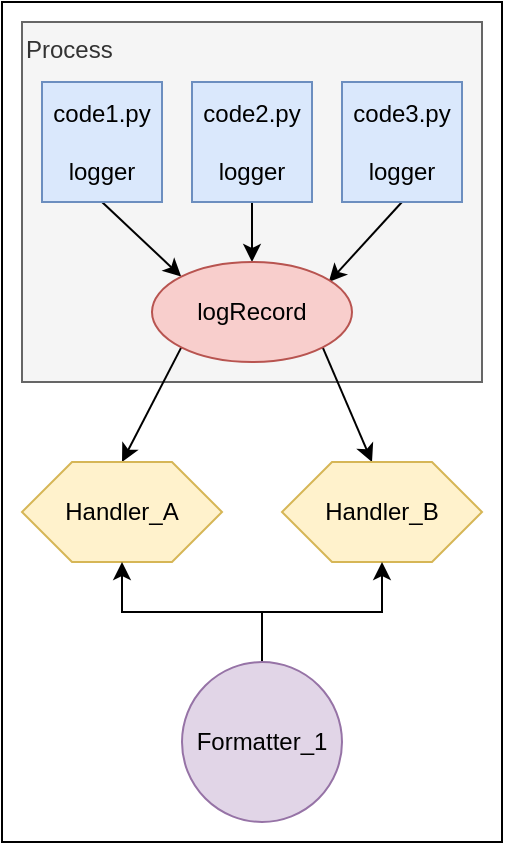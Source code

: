 <mxfile version="12.1.7" type="device" pages="1"><diagram id="JbPzowx991gLm0brOGTV" name="Page-1"><mxGraphModel dx="750" dy="555" grid="1" gridSize="10" guides="1" tooltips="1" connect="1" arrows="1" fold="1" page="1" pageScale="1" pageWidth="827" pageHeight="1169" math="0" shadow="0"><root><mxCell id="0"/><mxCell id="1" parent="0"/><mxCell id="teM2gEXsFq0yYFGrKH9_-1" value="" style="rounded=0;whiteSpace=wrap;html=1;" parent="1" vertex="1"><mxGeometry x="230" y="230" width="250" height="420" as="geometry"/></mxCell><mxCell id="jIfZm5OwpBcb17oOHQUh-1" value="Process" style="rounded=0;whiteSpace=wrap;html=1;align=left;verticalAlign=top;fillColor=#f5f5f5;strokeColor=#666666;fontColor=#333333;" parent="1" vertex="1"><mxGeometry x="240" y="240" width="230" height="180" as="geometry"/></mxCell><mxCell id="jIfZm5OwpBcb17oOHQUh-9" style="rounded=0;orthogonalLoop=1;jettySize=auto;html=1;exitX=0.5;exitY=1;exitDx=0;exitDy=0;entryX=0;entryY=0;entryDx=0;entryDy=0;" parent="1" source="jIfZm5OwpBcb17oOHQUh-2" target="jIfZm5OwpBcb17oOHQUh-5" edge="1"><mxGeometry relative="1" as="geometry"/></mxCell><mxCell id="jIfZm5OwpBcb17oOHQUh-2" value="code1.py&lt;br&gt;&lt;br&gt;logger" style="rounded=0;whiteSpace=wrap;html=1;fillColor=#dae8fc;strokeColor=#6c8ebf;" parent="1" vertex="1"><mxGeometry x="250" y="270" width="60" height="60" as="geometry"/></mxCell><mxCell id="jIfZm5OwpBcb17oOHQUh-10" style="edgeStyle=none;rounded=0;orthogonalLoop=1;jettySize=auto;html=1;exitX=0.5;exitY=1;exitDx=0;exitDy=0;entryX=0.5;entryY=0;entryDx=0;entryDy=0;" parent="1" source="jIfZm5OwpBcb17oOHQUh-3" target="jIfZm5OwpBcb17oOHQUh-5" edge="1"><mxGeometry relative="1" as="geometry"/></mxCell><mxCell id="jIfZm5OwpBcb17oOHQUh-3" value="code2.py&lt;br&gt;&lt;br&gt;logger" style="rounded=0;whiteSpace=wrap;html=1;fillColor=#dae8fc;strokeColor=#6c8ebf;" parent="1" vertex="1"><mxGeometry x="325" y="270" width="60" height="60" as="geometry"/></mxCell><mxCell id="jIfZm5OwpBcb17oOHQUh-11" style="edgeStyle=none;rounded=0;orthogonalLoop=1;jettySize=auto;html=1;exitX=0.5;exitY=1;exitDx=0;exitDy=0;entryX=0.884;entryY=0.2;entryDx=0;entryDy=0;entryPerimeter=0;" parent="1" source="jIfZm5OwpBcb17oOHQUh-4" target="jIfZm5OwpBcb17oOHQUh-5" edge="1"><mxGeometry relative="1" as="geometry"/></mxCell><mxCell id="jIfZm5OwpBcb17oOHQUh-4" value="code3.py&lt;br&gt;&lt;br&gt;logger" style="rounded=0;whiteSpace=wrap;html=1;fillColor=#dae8fc;strokeColor=#6c8ebf;" parent="1" vertex="1"><mxGeometry x="400" y="270" width="60" height="60" as="geometry"/></mxCell><mxCell id="jIfZm5OwpBcb17oOHQUh-13" style="edgeStyle=none;rounded=0;orthogonalLoop=1;jettySize=auto;html=1;exitX=1;exitY=1;exitDx=0;exitDy=0;entryX=0.45;entryY=0;entryDx=0;entryDy=0;entryPerimeter=0;" parent="1" source="jIfZm5OwpBcb17oOHQUh-5" target="jIfZm5OwpBcb17oOHQUh-7" edge="1"><mxGeometry relative="1" as="geometry"/></mxCell><mxCell id="jIfZm5OwpBcb17oOHQUh-14" style="edgeStyle=none;rounded=0;orthogonalLoop=1;jettySize=auto;html=1;exitX=0;exitY=1;exitDx=0;exitDy=0;entryX=0.5;entryY=0;entryDx=0;entryDy=0;" parent="1" source="jIfZm5OwpBcb17oOHQUh-5" target="jIfZm5OwpBcb17oOHQUh-6" edge="1"><mxGeometry relative="1" as="geometry"/></mxCell><mxCell id="jIfZm5OwpBcb17oOHQUh-5" value="logRecord" style="ellipse;whiteSpace=wrap;html=1;fillColor=#f8cecc;strokeColor=#b85450;" parent="1" vertex="1"><mxGeometry x="305" y="360" width="100" height="50" as="geometry"/></mxCell><mxCell id="jIfZm5OwpBcb17oOHQUh-6" value="Handler_A" style="shape=hexagon;perimeter=hexagonPerimeter2;whiteSpace=wrap;html=1;fillColor=#fff2cc;strokeColor=#d6b656;" parent="1" vertex="1"><mxGeometry x="240" y="460" width="100" height="50" as="geometry"/></mxCell><mxCell id="jIfZm5OwpBcb17oOHQUh-7" value="Handler_B" style="shape=hexagon;perimeter=hexagonPerimeter2;whiteSpace=wrap;html=1;fillColor=#fff2cc;strokeColor=#d6b656;" parent="1" vertex="1"><mxGeometry x="370" y="460" width="100" height="50" as="geometry"/></mxCell><mxCell id="XvLVFhKZJgvY8VzxASS3-2" style="edgeStyle=orthogonalEdgeStyle;rounded=0;orthogonalLoop=1;jettySize=auto;html=1;exitX=0.5;exitY=0;exitDx=0;exitDy=0;entryX=0.5;entryY=1;entryDx=0;entryDy=0;" edge="1" parent="1" source="XvLVFhKZJgvY8VzxASS3-1" target="jIfZm5OwpBcb17oOHQUh-6"><mxGeometry relative="1" as="geometry"/></mxCell><mxCell id="XvLVFhKZJgvY8VzxASS3-3" style="edgeStyle=orthogonalEdgeStyle;rounded=0;orthogonalLoop=1;jettySize=auto;html=1;exitX=0.5;exitY=0;exitDx=0;exitDy=0;entryX=0.5;entryY=1;entryDx=0;entryDy=0;" edge="1" parent="1" source="XvLVFhKZJgvY8VzxASS3-1" target="jIfZm5OwpBcb17oOHQUh-7"><mxGeometry relative="1" as="geometry"/></mxCell><mxCell id="XvLVFhKZJgvY8VzxASS3-1" value="Formatter_1" style="ellipse;whiteSpace=wrap;html=1;aspect=fixed;fillColor=#e1d5e7;strokeColor=#9673a6;" vertex="1" parent="1"><mxGeometry x="320" y="560" width="80" height="80" as="geometry"/></mxCell></root></mxGraphModel></diagram></mxfile>